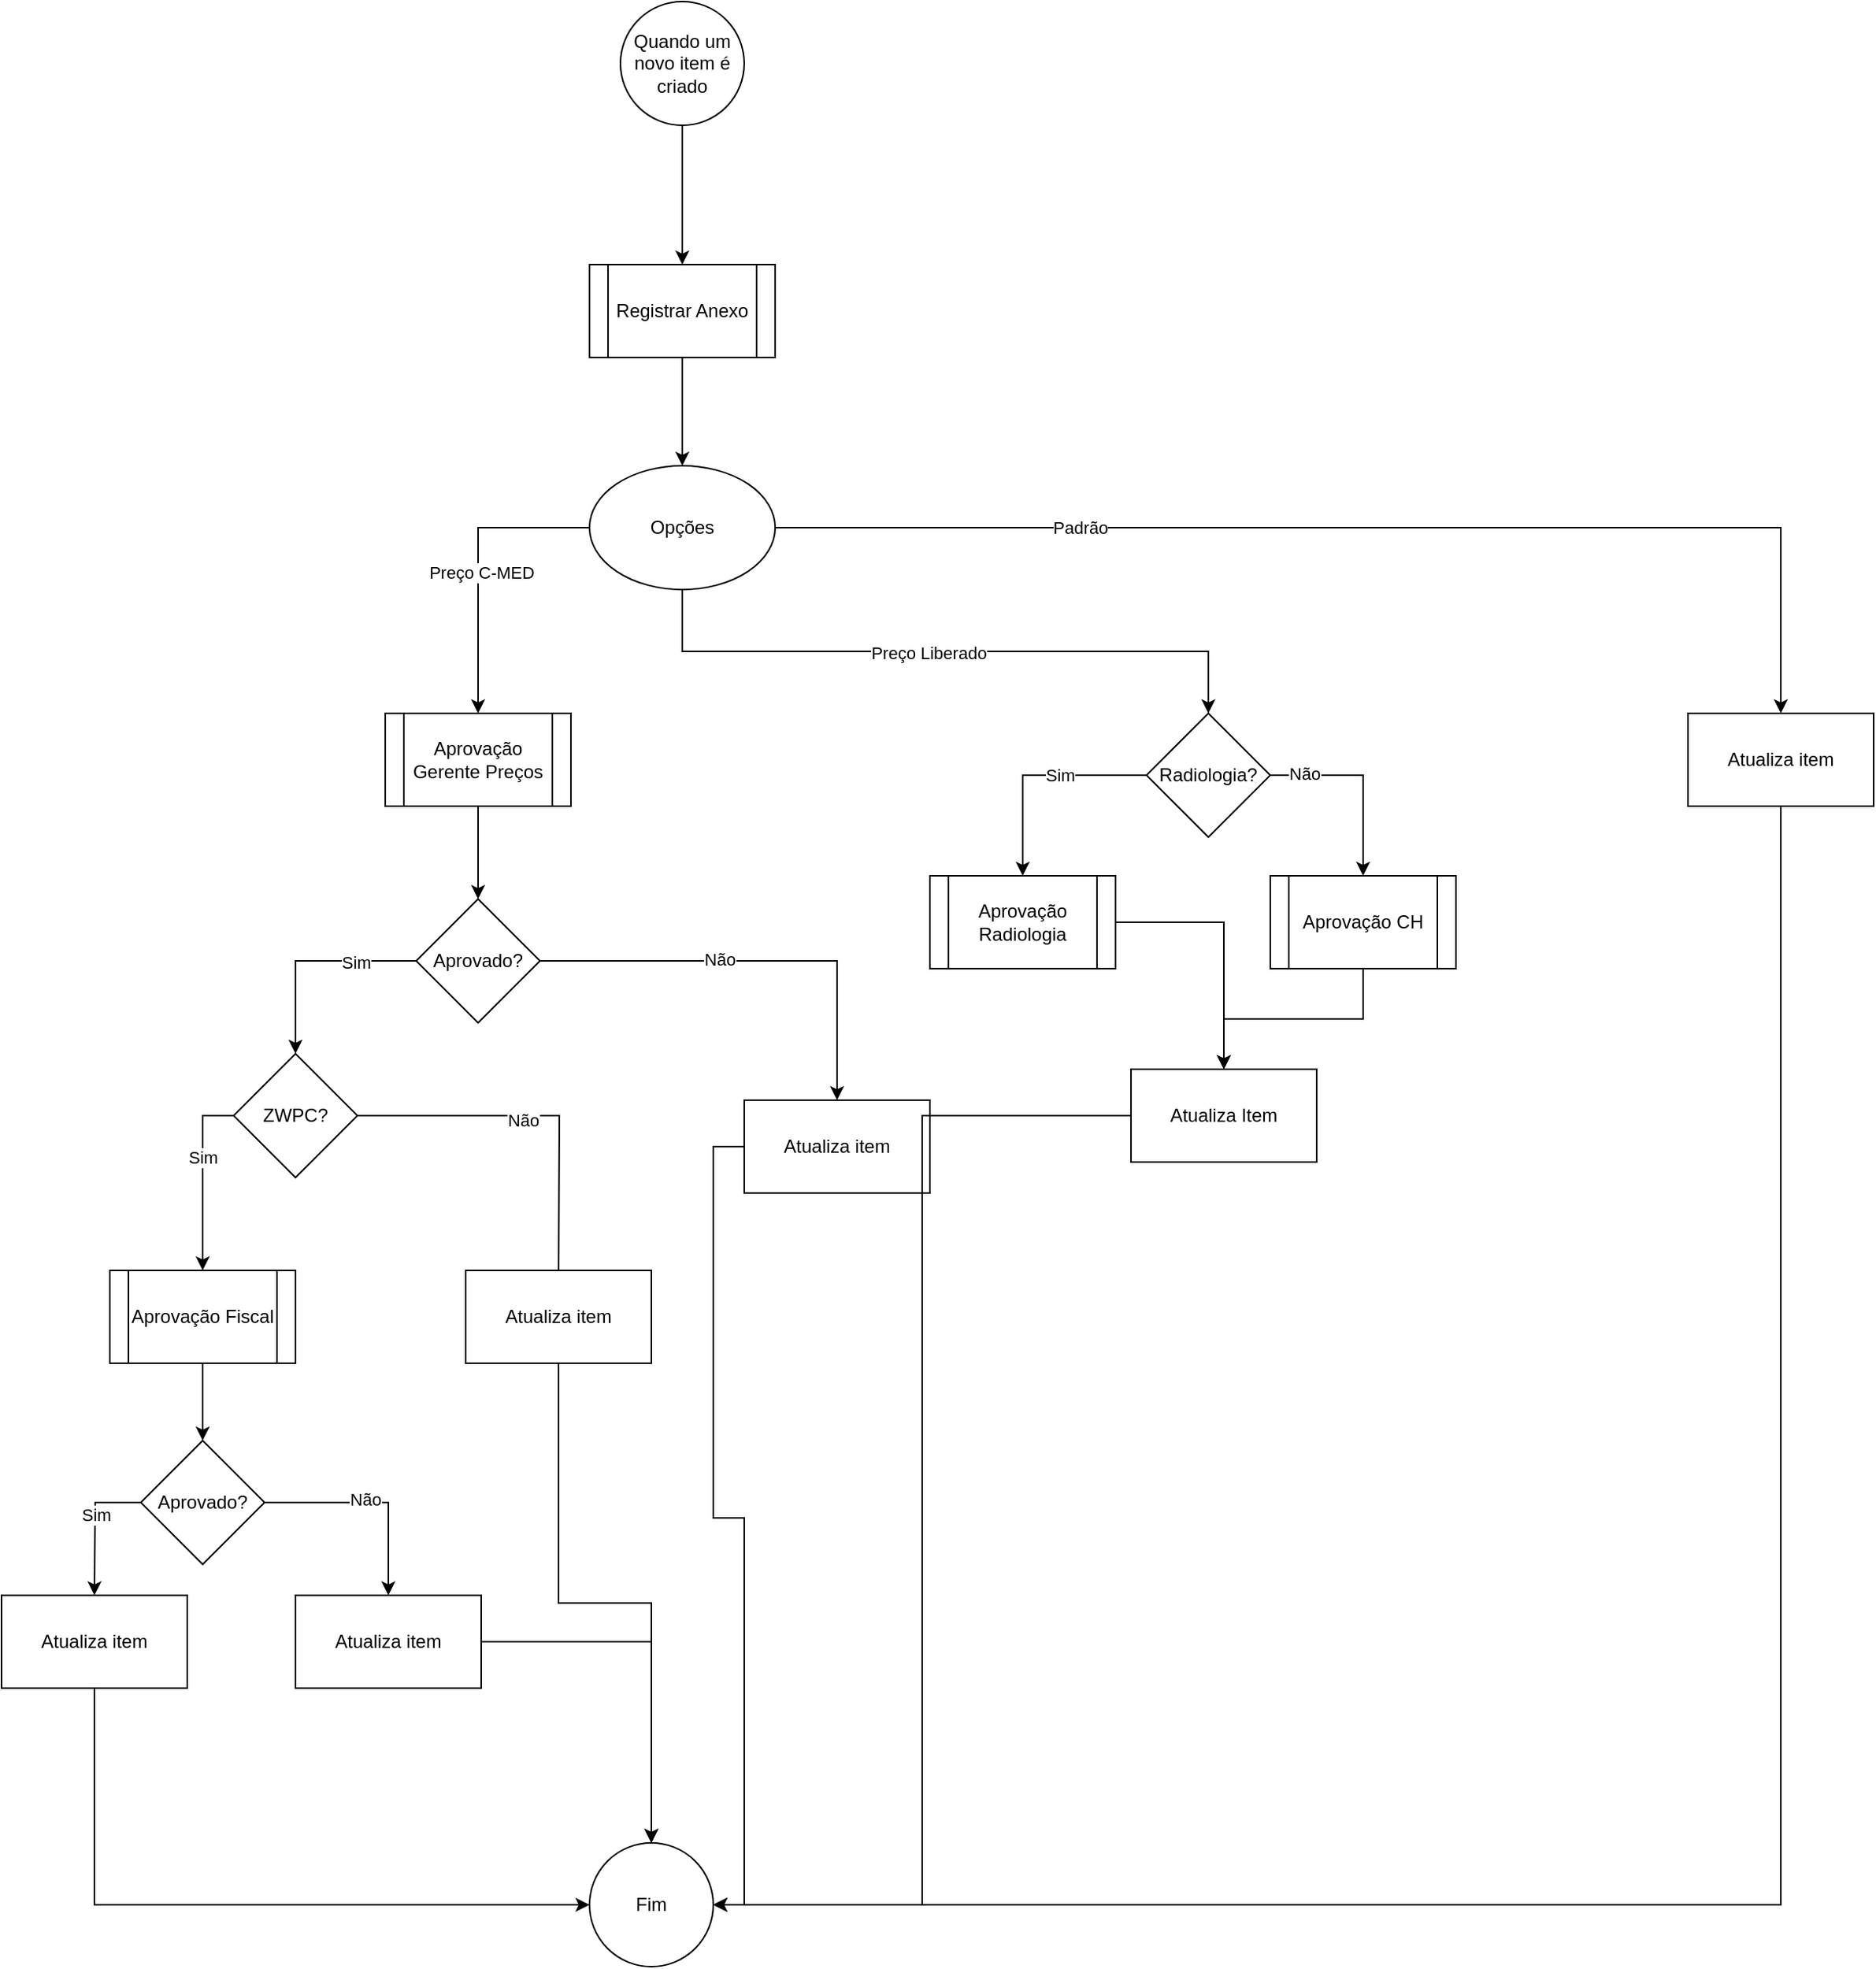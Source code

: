 <mxfile version="13.6.6" type="github">
  <diagram id="sag8oOxH4Ze3E1KZWSOE" name="Page-1">
    <mxGraphModel dx="3671" dy="1538" grid="1" gridSize="10" guides="1" tooltips="1" connect="1" arrows="1" fold="1" page="1" pageScale="1" pageWidth="827" pageHeight="1169" math="0" shadow="0">
      <root>
        <mxCell id="0" />
        <mxCell id="1" parent="0" />
        <mxCell id="uLW2azy1-MF3wppk5bBp-3" value="" style="edgeStyle=orthogonalEdgeStyle;rounded=0;orthogonalLoop=1;jettySize=auto;html=1;" edge="1" parent="1" source="uLW2azy1-MF3wppk5bBp-1" target="uLW2azy1-MF3wppk5bBp-2">
          <mxGeometry relative="1" as="geometry" />
        </mxCell>
        <mxCell id="uLW2azy1-MF3wppk5bBp-1" value="Quando um novo item é criado" style="ellipse;whiteSpace=wrap;html=1;aspect=fixed;" vertex="1" parent="1">
          <mxGeometry x="360" y="20" width="80" height="80" as="geometry" />
        </mxCell>
        <mxCell id="uLW2azy1-MF3wppk5bBp-5" value="" style="edgeStyle=orthogonalEdgeStyle;rounded=0;orthogonalLoop=1;jettySize=auto;html=1;" edge="1" parent="1" source="uLW2azy1-MF3wppk5bBp-2" target="uLW2azy1-MF3wppk5bBp-4">
          <mxGeometry relative="1" as="geometry" />
        </mxCell>
        <mxCell id="uLW2azy1-MF3wppk5bBp-2" value="Registrar Anexo" style="shape=process;whiteSpace=wrap;html=1;backgroundOutline=1;" vertex="1" parent="1">
          <mxGeometry x="340" y="190" width="120" height="60" as="geometry" />
        </mxCell>
        <mxCell id="uLW2azy1-MF3wppk5bBp-6" style="edgeStyle=orthogonalEdgeStyle;rounded=0;orthogonalLoop=1;jettySize=auto;html=1;" edge="1" parent="1" source="uLW2azy1-MF3wppk5bBp-4" target="uLW2azy1-MF3wppk5bBp-8">
          <mxGeometry relative="1" as="geometry">
            <mxPoint x="120" y="470" as="targetPoint" />
          </mxGeometry>
        </mxCell>
        <mxCell id="uLW2azy1-MF3wppk5bBp-7" value="Preço C-MED" style="edgeLabel;html=1;align=center;verticalAlign=middle;resizable=0;points=[];" vertex="1" connectable="0" parent="uLW2azy1-MF3wppk5bBp-6">
          <mxGeometry x="0.054" y="2" relative="1" as="geometry">
            <mxPoint as="offset" />
          </mxGeometry>
        </mxCell>
        <mxCell id="uLW2azy1-MF3wppk5bBp-43" style="edgeStyle=orthogonalEdgeStyle;rounded=0;orthogonalLoop=1;jettySize=auto;html=1;exitX=0.5;exitY=1;exitDx=0;exitDy=0;" edge="1" parent="1" source="uLW2azy1-MF3wppk5bBp-4" target="uLW2azy1-MF3wppk5bBp-45">
          <mxGeometry relative="1" as="geometry">
            <mxPoint x="740" y="480.0" as="targetPoint" />
          </mxGeometry>
        </mxCell>
        <mxCell id="uLW2azy1-MF3wppk5bBp-44" value="Preço Liberado" style="edgeLabel;html=1;align=center;verticalAlign=middle;resizable=0;points=[];" vertex="1" connectable="0" parent="uLW2azy1-MF3wppk5bBp-43">
          <mxGeometry x="-0.052" y="-1" relative="1" as="geometry">
            <mxPoint as="offset" />
          </mxGeometry>
        </mxCell>
        <mxCell id="uLW2azy1-MF3wppk5bBp-56" style="edgeStyle=orthogonalEdgeStyle;rounded=0;orthogonalLoop=1;jettySize=auto;html=1;" edge="1" parent="1" source="uLW2azy1-MF3wppk5bBp-4" target="uLW2azy1-MF3wppk5bBp-60">
          <mxGeometry relative="1" as="geometry">
            <mxPoint x="1110" y="470.0" as="targetPoint" />
          </mxGeometry>
        </mxCell>
        <mxCell id="uLW2azy1-MF3wppk5bBp-57" value="Padrão" style="edgeLabel;html=1;align=center;verticalAlign=middle;resizable=0;points=[];" vertex="1" connectable="0" parent="uLW2azy1-MF3wppk5bBp-56">
          <mxGeometry x="-0.488" relative="1" as="geometry">
            <mxPoint as="offset" />
          </mxGeometry>
        </mxCell>
        <mxCell id="uLW2azy1-MF3wppk5bBp-4" value="Opções" style="ellipse;whiteSpace=wrap;html=1;" vertex="1" parent="1">
          <mxGeometry x="340" y="320" width="120" height="80" as="geometry" />
        </mxCell>
        <mxCell id="uLW2azy1-MF3wppk5bBp-10" style="edgeStyle=orthogonalEdgeStyle;rounded=0;orthogonalLoop=1;jettySize=auto;html=1;" edge="1" parent="1" source="uLW2azy1-MF3wppk5bBp-8" target="uLW2azy1-MF3wppk5bBp-9">
          <mxGeometry relative="1" as="geometry" />
        </mxCell>
        <mxCell id="uLW2azy1-MF3wppk5bBp-8" value="Aprovação Gerente Preços" style="shape=process;whiteSpace=wrap;html=1;backgroundOutline=1;" vertex="1" parent="1">
          <mxGeometry x="208" y="480" width="120" height="60" as="geometry" />
        </mxCell>
        <mxCell id="uLW2azy1-MF3wppk5bBp-11" style="edgeStyle=orthogonalEdgeStyle;rounded=0;orthogonalLoop=1;jettySize=auto;html=1;" edge="1" parent="1" source="uLW2azy1-MF3wppk5bBp-9" target="uLW2azy1-MF3wppk5bBp-13">
          <mxGeometry relative="1" as="geometry">
            <mxPoint x="138" y="770" as="targetPoint" />
          </mxGeometry>
        </mxCell>
        <mxCell id="uLW2azy1-MF3wppk5bBp-12" value="Sim" style="edgeLabel;html=1;align=center;verticalAlign=middle;resizable=0;points=[];" vertex="1" connectable="0" parent="uLW2azy1-MF3wppk5bBp-11">
          <mxGeometry x="-0.427" y="1" relative="1" as="geometry">
            <mxPoint as="offset" />
          </mxGeometry>
        </mxCell>
        <mxCell id="uLW2azy1-MF3wppk5bBp-39" style="edgeStyle=orthogonalEdgeStyle;rounded=0;orthogonalLoop=1;jettySize=auto;html=1;" edge="1" parent="1" source="uLW2azy1-MF3wppk5bBp-9" target="uLW2azy1-MF3wppk5bBp-38">
          <mxGeometry relative="1" as="geometry" />
        </mxCell>
        <mxCell id="uLW2azy1-MF3wppk5bBp-40" value="Não" style="edgeLabel;html=1;align=center;verticalAlign=middle;resizable=0;points=[];" vertex="1" connectable="0" parent="uLW2azy1-MF3wppk5bBp-39">
          <mxGeometry x="-0.182" y="1" relative="1" as="geometry">
            <mxPoint as="offset" />
          </mxGeometry>
        </mxCell>
        <mxCell id="uLW2azy1-MF3wppk5bBp-9" value="Aprovado?" style="rhombus;whiteSpace=wrap;html=1;" vertex="1" parent="1">
          <mxGeometry x="228" y="600" width="80" height="80" as="geometry" />
        </mxCell>
        <mxCell id="uLW2azy1-MF3wppk5bBp-14" style="edgeStyle=orthogonalEdgeStyle;rounded=0;orthogonalLoop=1;jettySize=auto;html=1;entryX=0.5;entryY=0;entryDx=0;entryDy=0;exitX=0;exitY=0.5;exitDx=0;exitDy=0;" edge="1" parent="1" source="uLW2azy1-MF3wppk5bBp-13" target="uLW2azy1-MF3wppk5bBp-15">
          <mxGeometry relative="1" as="geometry">
            <mxPoint x="60" y="950" as="targetPoint" />
          </mxGeometry>
        </mxCell>
        <mxCell id="uLW2azy1-MF3wppk5bBp-33" value="Sim" style="edgeLabel;html=1;align=center;verticalAlign=middle;resizable=0;points=[];" vertex="1" connectable="0" parent="uLW2azy1-MF3wppk5bBp-14">
          <mxGeometry x="-0.217" relative="1" as="geometry">
            <mxPoint as="offset" />
          </mxGeometry>
        </mxCell>
        <mxCell id="uLW2azy1-MF3wppk5bBp-34" style="edgeStyle=orthogonalEdgeStyle;rounded=0;orthogonalLoop=1;jettySize=auto;html=1;" edge="1" parent="1" source="uLW2azy1-MF3wppk5bBp-13">
          <mxGeometry relative="1" as="geometry">
            <mxPoint x="320" y="850" as="targetPoint" />
          </mxGeometry>
        </mxCell>
        <mxCell id="uLW2azy1-MF3wppk5bBp-35" value="Não" style="edgeLabel;html=1;align=center;verticalAlign=middle;resizable=0;points=[];" vertex="1" connectable="0" parent="uLW2azy1-MF3wppk5bBp-34">
          <mxGeometry x="-0.113" y="-3" relative="1" as="geometry">
            <mxPoint as="offset" />
          </mxGeometry>
        </mxCell>
        <mxCell id="uLW2azy1-MF3wppk5bBp-13" value="ZWPC?" style="rhombus;whiteSpace=wrap;html=1;" vertex="1" parent="1">
          <mxGeometry x="110" y="700" width="80" height="80" as="geometry" />
        </mxCell>
        <mxCell id="uLW2azy1-MF3wppk5bBp-23" style="edgeStyle=orthogonalEdgeStyle;rounded=0;orthogonalLoop=1;jettySize=auto;html=1;" edge="1" parent="1" source="uLW2azy1-MF3wppk5bBp-15" target="uLW2azy1-MF3wppk5bBp-22">
          <mxGeometry relative="1" as="geometry" />
        </mxCell>
        <mxCell id="uLW2azy1-MF3wppk5bBp-15" value="Aprovação Fiscal" style="shape=process;whiteSpace=wrap;html=1;backgroundOutline=1;" vertex="1" parent="1">
          <mxGeometry x="30" y="840" width="120" height="60" as="geometry" />
        </mxCell>
        <mxCell id="uLW2azy1-MF3wppk5bBp-24" style="edgeStyle=orthogonalEdgeStyle;rounded=0;orthogonalLoop=1;jettySize=auto;html=1;" edge="1" parent="1" source="uLW2azy1-MF3wppk5bBp-22">
          <mxGeometry relative="1" as="geometry">
            <mxPoint x="20" y="1050" as="targetPoint" />
          </mxGeometry>
        </mxCell>
        <mxCell id="uLW2azy1-MF3wppk5bBp-30" value="Sim" style="edgeLabel;html=1;align=center;verticalAlign=middle;resizable=0;points=[];" vertex="1" connectable="0" parent="uLW2azy1-MF3wppk5bBp-24">
          <mxGeometry x="-0.356" y="8" relative="1" as="geometry">
            <mxPoint as="offset" />
          </mxGeometry>
        </mxCell>
        <mxCell id="uLW2azy1-MF3wppk5bBp-29" style="edgeStyle=orthogonalEdgeStyle;rounded=0;orthogonalLoop=1;jettySize=auto;html=1;" edge="1" parent="1" source="uLW2azy1-MF3wppk5bBp-22" target="uLW2azy1-MF3wppk5bBp-28">
          <mxGeometry relative="1" as="geometry" />
        </mxCell>
        <mxCell id="uLW2azy1-MF3wppk5bBp-31" value="Não" style="edgeLabel;html=1;align=center;verticalAlign=middle;resizable=0;points=[];" vertex="1" connectable="0" parent="uLW2azy1-MF3wppk5bBp-29">
          <mxGeometry x="-0.071" y="2" relative="1" as="geometry">
            <mxPoint as="offset" />
          </mxGeometry>
        </mxCell>
        <mxCell id="uLW2azy1-MF3wppk5bBp-22" value="Aprovado?" style="rhombus;whiteSpace=wrap;html=1;" vertex="1" parent="1">
          <mxGeometry x="50" y="950" width="80" height="80" as="geometry" />
        </mxCell>
        <mxCell id="uLW2azy1-MF3wppk5bBp-27" style="edgeStyle=orthogonalEdgeStyle;rounded=0;orthogonalLoop=1;jettySize=auto;html=1;entryX=0;entryY=0.5;entryDx=0;entryDy=0;exitX=0.5;exitY=1;exitDx=0;exitDy=0;" edge="1" parent="1" source="uLW2azy1-MF3wppk5bBp-25" target="uLW2azy1-MF3wppk5bBp-26">
          <mxGeometry relative="1" as="geometry" />
        </mxCell>
        <mxCell id="uLW2azy1-MF3wppk5bBp-25" value="Atualiza item" style="rounded=0;whiteSpace=wrap;html=1;" vertex="1" parent="1">
          <mxGeometry x="-40" y="1050" width="120" height="60" as="geometry" />
        </mxCell>
        <mxCell id="uLW2azy1-MF3wppk5bBp-26" value="Fim" style="ellipse;whiteSpace=wrap;html=1;aspect=fixed;" vertex="1" parent="1">
          <mxGeometry x="340" y="1210" width="80" height="80" as="geometry" />
        </mxCell>
        <mxCell id="uLW2azy1-MF3wppk5bBp-32" style="edgeStyle=orthogonalEdgeStyle;rounded=0;orthogonalLoop=1;jettySize=auto;html=1;" edge="1" parent="1" source="uLW2azy1-MF3wppk5bBp-28" target="uLW2azy1-MF3wppk5bBp-26">
          <mxGeometry relative="1" as="geometry" />
        </mxCell>
        <mxCell id="uLW2azy1-MF3wppk5bBp-28" value="Atualiza item" style="rounded=0;whiteSpace=wrap;html=1;" vertex="1" parent="1">
          <mxGeometry x="150" y="1050" width="120" height="60" as="geometry" />
        </mxCell>
        <mxCell id="uLW2azy1-MF3wppk5bBp-37" style="edgeStyle=orthogonalEdgeStyle;rounded=0;orthogonalLoop=1;jettySize=auto;html=1;" edge="1" parent="1" source="uLW2azy1-MF3wppk5bBp-36" target="uLW2azy1-MF3wppk5bBp-26">
          <mxGeometry relative="1" as="geometry" />
        </mxCell>
        <mxCell id="uLW2azy1-MF3wppk5bBp-36" value="Atualiza item" style="rounded=0;whiteSpace=wrap;html=1;" vertex="1" parent="1">
          <mxGeometry x="260" y="840" width="120" height="60" as="geometry" />
        </mxCell>
        <mxCell id="uLW2azy1-MF3wppk5bBp-42" style="edgeStyle=orthogonalEdgeStyle;rounded=0;orthogonalLoop=1;jettySize=auto;html=1;entryX=1;entryY=0.5;entryDx=0;entryDy=0;" edge="1" parent="1" source="uLW2azy1-MF3wppk5bBp-38" target="uLW2azy1-MF3wppk5bBp-26">
          <mxGeometry relative="1" as="geometry" />
        </mxCell>
        <mxCell id="uLW2azy1-MF3wppk5bBp-38" value="Atualiza item" style="rounded=0;whiteSpace=wrap;html=1;" vertex="1" parent="1">
          <mxGeometry x="440" y="730" width="120" height="60" as="geometry" />
        </mxCell>
        <mxCell id="uLW2azy1-MF3wppk5bBp-46" style="edgeStyle=orthogonalEdgeStyle;rounded=0;orthogonalLoop=1;jettySize=auto;html=1;" edge="1" parent="1" source="uLW2azy1-MF3wppk5bBp-45" target="uLW2azy1-MF3wppk5bBp-48">
          <mxGeometry relative="1" as="geometry">
            <mxPoint x="620" y="580" as="targetPoint" />
          </mxGeometry>
        </mxCell>
        <mxCell id="uLW2azy1-MF3wppk5bBp-47" value="Sim" style="edgeLabel;html=1;align=center;verticalAlign=middle;resizable=0;points=[];" vertex="1" connectable="0" parent="uLW2azy1-MF3wppk5bBp-46">
          <mxGeometry x="-0.226" relative="1" as="geometry">
            <mxPoint as="offset" />
          </mxGeometry>
        </mxCell>
        <mxCell id="uLW2azy1-MF3wppk5bBp-50" style="edgeStyle=orthogonalEdgeStyle;rounded=0;orthogonalLoop=1;jettySize=auto;html=1;exitX=1;exitY=0.5;exitDx=0;exitDy=0;" edge="1" parent="1" source="uLW2azy1-MF3wppk5bBp-45" target="uLW2azy1-MF3wppk5bBp-49">
          <mxGeometry relative="1" as="geometry" />
        </mxCell>
        <mxCell id="uLW2azy1-MF3wppk5bBp-51" value="Não" style="edgeLabel;html=1;align=center;verticalAlign=middle;resizable=0;points=[];" vertex="1" connectable="0" parent="uLW2azy1-MF3wppk5bBp-50">
          <mxGeometry x="-0.653" y="1" relative="1" as="geometry">
            <mxPoint as="offset" />
          </mxGeometry>
        </mxCell>
        <mxCell id="uLW2azy1-MF3wppk5bBp-45" value="Radiologia?" style="rhombus;whiteSpace=wrap;html=1;" vertex="1" parent="1">
          <mxGeometry x="700" y="480" width="80" height="80" as="geometry" />
        </mxCell>
        <mxCell id="uLW2azy1-MF3wppk5bBp-53" style="edgeStyle=orthogonalEdgeStyle;rounded=0;orthogonalLoop=1;jettySize=auto;html=1;" edge="1" parent="1" source="uLW2azy1-MF3wppk5bBp-48" target="uLW2azy1-MF3wppk5bBp-52">
          <mxGeometry relative="1" as="geometry" />
        </mxCell>
        <mxCell id="uLW2azy1-MF3wppk5bBp-48" value="Aprovação Radiologia" style="shape=process;whiteSpace=wrap;html=1;backgroundOutline=1;" vertex="1" parent="1">
          <mxGeometry x="560" y="585" width="120" height="60" as="geometry" />
        </mxCell>
        <mxCell id="uLW2azy1-MF3wppk5bBp-54" style="edgeStyle=orthogonalEdgeStyle;rounded=0;orthogonalLoop=1;jettySize=auto;html=1;" edge="1" parent="1" source="uLW2azy1-MF3wppk5bBp-49" target="uLW2azy1-MF3wppk5bBp-52">
          <mxGeometry relative="1" as="geometry" />
        </mxCell>
        <mxCell id="uLW2azy1-MF3wppk5bBp-49" value="Aprovação CH" style="shape=process;whiteSpace=wrap;html=1;backgroundOutline=1;" vertex="1" parent="1">
          <mxGeometry x="780" y="585" width="120" height="60" as="geometry" />
        </mxCell>
        <mxCell id="uLW2azy1-MF3wppk5bBp-55" style="edgeStyle=orthogonalEdgeStyle;rounded=0;orthogonalLoop=1;jettySize=auto;html=1;entryX=1;entryY=0.5;entryDx=0;entryDy=0;" edge="1" parent="1" source="uLW2azy1-MF3wppk5bBp-52" target="uLW2azy1-MF3wppk5bBp-26">
          <mxGeometry relative="1" as="geometry" />
        </mxCell>
        <mxCell id="uLW2azy1-MF3wppk5bBp-52" value="Atualiza Item" style="rounded=0;whiteSpace=wrap;html=1;" vertex="1" parent="1">
          <mxGeometry x="690" y="710" width="120" height="60" as="geometry" />
        </mxCell>
        <mxCell id="uLW2azy1-MF3wppk5bBp-61" style="edgeStyle=orthogonalEdgeStyle;rounded=0;orthogonalLoop=1;jettySize=auto;html=1;entryX=1;entryY=0.5;entryDx=0;entryDy=0;" edge="1" parent="1" source="uLW2azy1-MF3wppk5bBp-60" target="uLW2azy1-MF3wppk5bBp-26">
          <mxGeometry relative="1" as="geometry">
            <Array as="points">
              <mxPoint x="1110" y="1250" />
            </Array>
          </mxGeometry>
        </mxCell>
        <mxCell id="uLW2azy1-MF3wppk5bBp-60" value="Atualiza item" style="rounded=0;whiteSpace=wrap;html=1;" vertex="1" parent="1">
          <mxGeometry x="1050" y="480" width="120" height="60" as="geometry" />
        </mxCell>
      </root>
    </mxGraphModel>
  </diagram>
</mxfile>
